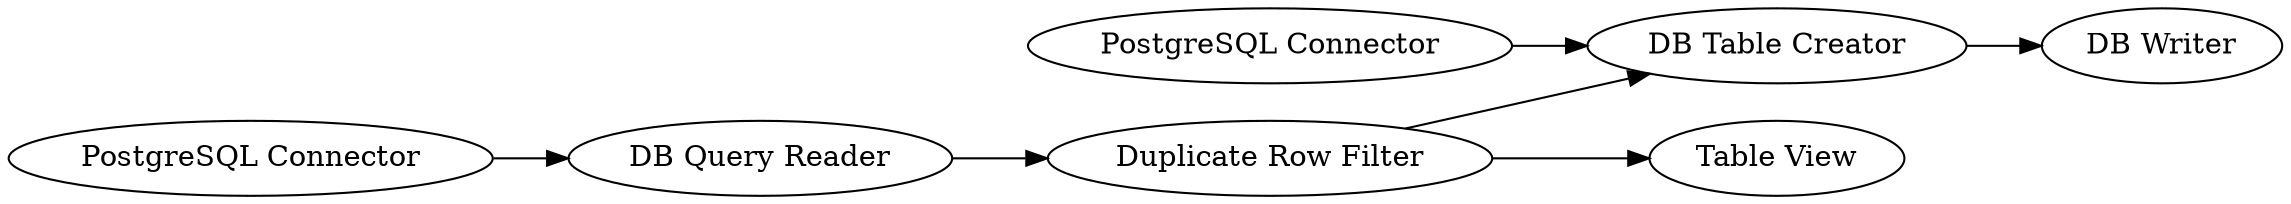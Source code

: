 digraph {
	23 -> 21
	18 -> 19
	23 -> 18
	16 -> 18
	20 -> 22
	22 -> 23
	16 [label="PostgreSQL Connector"]
	20 [label="PostgreSQL Connector"]
	22 [label="DB Query Reader"]
	23 [label="Duplicate Row Filter"]
	18 [label="DB Table Creator"]
	21 [label="Table View"]
	19 [label="DB Writer"]
	rankdir=LR
}
